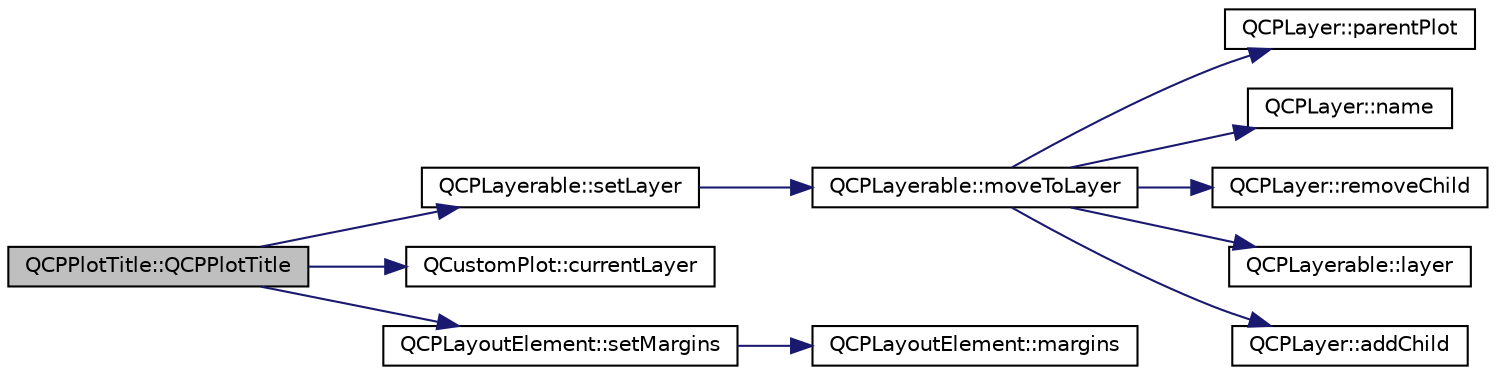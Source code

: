digraph "QCPPlotTitle::QCPPlotTitle"
{
  edge [fontname="Helvetica",fontsize="10",labelfontname="Helvetica",labelfontsize="10"];
  node [fontname="Helvetica",fontsize="10",shape=record];
  rankdir="LR";
  Node0 [label="QCPPlotTitle::QCPPlotTitle",height=0.2,width=0.4,color="black", fillcolor="grey75", style="filled", fontcolor="black"];
  Node0 -> Node1 [color="midnightblue",fontsize="10",style="solid",fontname="Helvetica"];
  Node1 [label="QCPLayerable::setLayer",height=0.2,width=0.4,color="black", fillcolor="white", style="filled",URL="$d6/d4d/class_q_c_p_layerable.html#ab0d0da6d2de45a118886d2c8e16d5a54"];
  Node1 -> Node2 [color="midnightblue",fontsize="10",style="solid",fontname="Helvetica"];
  Node2 [label="QCPLayerable::moveToLayer",height=0.2,width=0.4,color="black", fillcolor="white", style="filled",URL="$d6/d4d/class_q_c_p_layerable.html#af94484cfb7cbbddb7de522e9be71d9a4"];
  Node2 -> Node3 [color="midnightblue",fontsize="10",style="solid",fontname="Helvetica"];
  Node3 [label="QCPLayer::parentPlot",height=0.2,width=0.4,color="black", fillcolor="white", style="filled",URL="$d9/dfe/class_q_c_p_layer.html#a5520019787482e13857ebe631c27c3fa"];
  Node2 -> Node4 [color="midnightblue",fontsize="10",style="solid",fontname="Helvetica"];
  Node4 [label="QCPLayer::name",height=0.2,width=0.4,color="black", fillcolor="white", style="filled",URL="$d9/dfe/class_q_c_p_layer.html#a37806f662b50b588fb1029a14fc5ef50"];
  Node2 -> Node5 [color="midnightblue",fontsize="10",style="solid",fontname="Helvetica"];
  Node5 [label="QCPLayer::removeChild",height=0.2,width=0.4,color="black", fillcolor="white", style="filled",URL="$d9/dfe/class_q_c_p_layer.html#ac2f64ac7761650582d968d86670ef362"];
  Node2 -> Node6 [color="midnightblue",fontsize="10",style="solid",fontname="Helvetica"];
  Node6 [label="QCPLayerable::layer",height=0.2,width=0.4,color="black", fillcolor="white", style="filled",URL="$d6/d4d/class_q_c_p_layerable.html#a5ff4862e8c784c9f5986dbc1533ba2a4"];
  Node2 -> Node7 [color="midnightblue",fontsize="10",style="solid",fontname="Helvetica"];
  Node7 [label="QCPLayer::addChild",height=0.2,width=0.4,color="black", fillcolor="white", style="filled",URL="$d9/dfe/class_q_c_p_layer.html#a57ce5e49364aa9122276d5df3b4a0ddc"];
  Node0 -> Node8 [color="midnightblue",fontsize="10",style="solid",fontname="Helvetica"];
  Node8 [label="QCustomPlot::currentLayer",height=0.2,width=0.4,color="black", fillcolor="white", style="filled",URL="$dd/d9b/class_q_custom_plot.html#a0421d647f420b0b4c57aec1708857af5"];
  Node0 -> Node9 [color="midnightblue",fontsize="10",style="solid",fontname="Helvetica"];
  Node9 [label="QCPLayoutElement::setMargins",height=0.2,width=0.4,color="black", fillcolor="white", style="filled",URL="$d5/db3/class_q_c_p_layout_element.html#a8f450b1f3f992ad576fce2c63d8b79cf"];
  Node9 -> Node10 [color="midnightblue",fontsize="10",style="solid",fontname="Helvetica"];
  Node10 [label="QCPLayoutElement::margins",height=0.2,width=0.4,color="black", fillcolor="white", style="filled",URL="$d5/db3/class_q_c_p_layout_element.html#af4ac9450aa2d60863bf3a8ea0c940c9d"];
}
